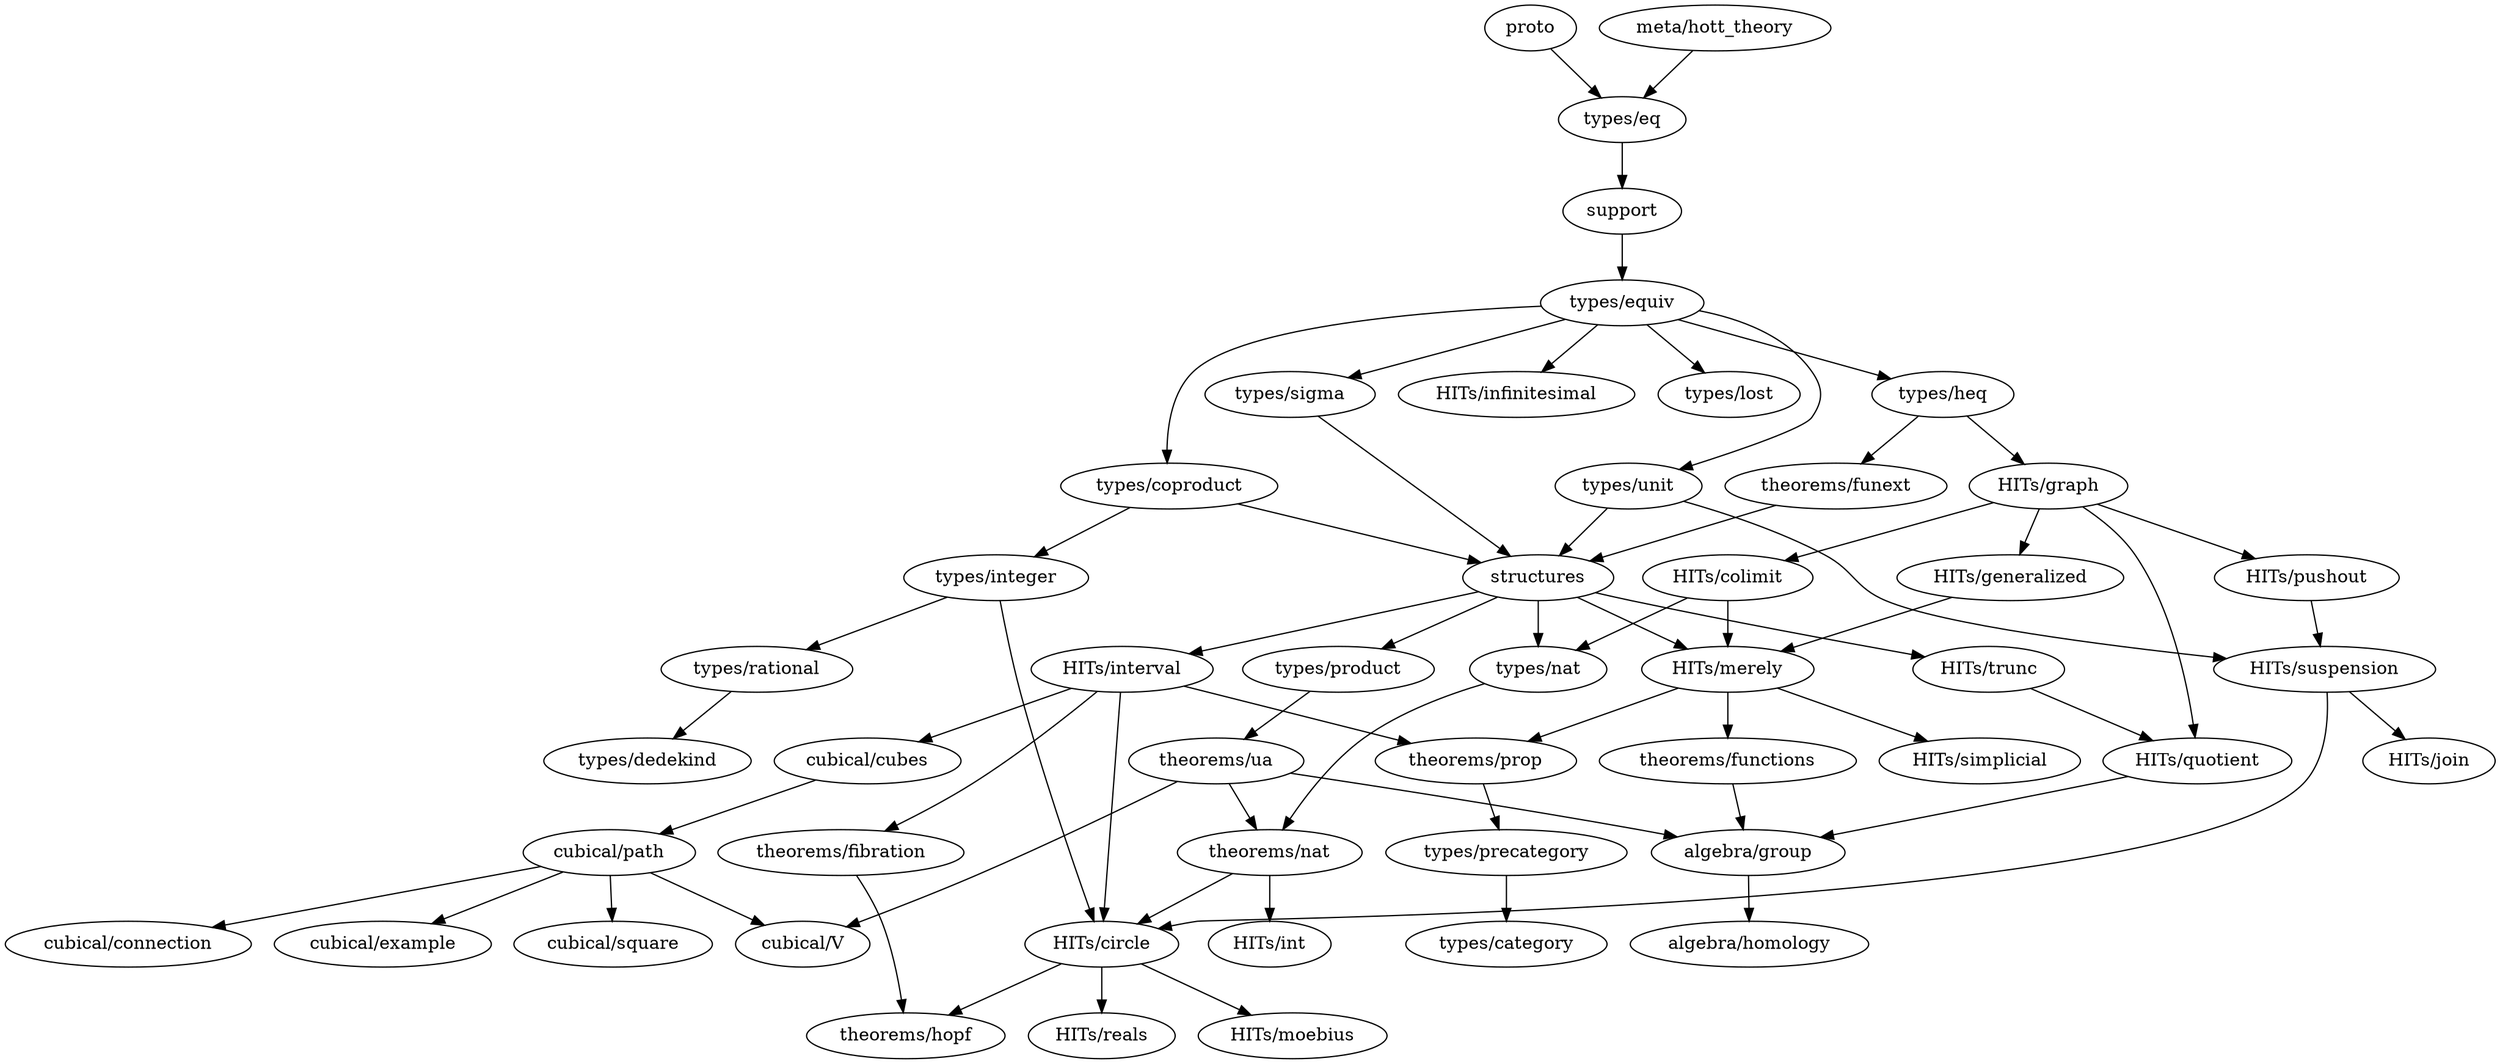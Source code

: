 digraph dependency_map {
  proto -> "types/eq"
  "meta/hott_theory" -> "types/eq"
  support -> "types/equiv"
  structures -> {
    "HITs/interval",
    "HITs/merely",
    "HITs/trunc",
    "types/product",
    "types/nat"
  }

  subgraph algebra {
    "algebra/group" -> { "algebra/homology" }
    "algebra/homology"
  }

  subgraph types {
    "types/category"
    "types/coproduct" -> { "types/integer", structures }
    "types/dedekind"
    "types/eq" -> { support }
    "types/equiv" -> {
      "types/heq",
      "HITs/infinitesimal",
      "types/coproduct",
      "types/lost",
      "types/unit",
      "types/sigma"
    }
    "types/heq" -> {
      "HITs/graph", "theorems/funext"
    }
    "types/integer" -> {
      "HITs/circle",
      "types/rational"
    }
    "types/lost"
    "types/nat" -> { "theorems/nat" }
    "types/precategory" -> { "types/category" }
    "types/product" -> { "theorems/ua" }
    "types/rational" -> { "types/dedekind" }
    "types/sigma" -> { structures }
    "types/unit" -> { structures, "HITs/suspension" }
  }

  subgraph HITs {
    "HITs/circle" -> { "theorems/hopf", "HITs/moebius", "HITs/reals" }
    "HITs/colimit" -> { "HITs/merely", "types/nat" }
    "HITs/generalized" -> "HITs/merely"
    "HITs/graph" -> {
      "HITs/colimit",
      "HITs/generalized",
      "HITs/pushout",
      "HITs/quotient"
    }
    "HITs/infinitesimal"
    "HITs/interval" -> {
      "cubical/cubes"
      "HITs/circle",
      "theorems/prop",
      "theorems/fibration"
    }
    "HITs/join"
    "HITs/merely" -> {
      "theorems/prop",
      "HITs/simplicial",
      "theorems/functions"
    }
    "HITs/moebius"
    "HITs/pushout" -> {
      "HITs/suspension"
    }
    "HITs/quotient" -> { "algebra/group" }
    "HITs/reals"
    "HITs/simplicial"
    "HITs/suspension" -> { "HITs/circle", "HITs/join" }
    "HITs/trunc" -> { "HITs/quotient" }
  }

  subgraph cubical {
    "cubical/connection"
    "cubical/cubes" -> "cubical/path"
    "cubical/example"
    "cubical/path" -> {
      "cubical/square",
      "cubical/example",
      "cubical/V",
      "cubical/connection"
    }
    "cubical/square"
    "cubical/V"
  }

  subgraph theorems {
    "theorems/fibration" -> { "theorems/hopf" }
    "theorems/functions" -> { "algebra/group" }
    "theorems/funext" -> { structures }
    "theorems/hopf"
    "theorems/nat" -> { "HITs/circle", "HITs/int" }
    "theorems/prop" -> { "types/precategory" }
    "theorems/ua" -> { "algebra/group", "theorems/nat", "cubical/V" }
  }
}